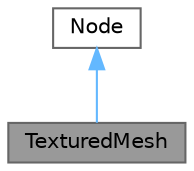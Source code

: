digraph "TexturedMesh"
{
 // LATEX_PDF_SIZE
  bgcolor="transparent";
  edge [fontname=Helvetica,fontsize=10,labelfontname=Helvetica,labelfontsize=10];
  node [fontname=Helvetica,fontsize=10,shape=box,height=0.2,width=0.4];
  Node1 [id="Node000001",label="TexturedMesh",height=0.2,width=0.4,color="gray40", fillcolor="grey60", style="filled", fontcolor="black",tooltip="Structure representing a textured mesh."];
  Node2 -> Node1 [id="edge1_Node000001_Node000002",dir="back",color="steelblue1",style="solid",tooltip=" "];
  Node2 [id="Node000002",label="Node",height=0.2,width=0.4,color="gray40", fillcolor="white", style="filled",URL="$classNode.html",tooltip="Represents a node in the tree structure."];
}
